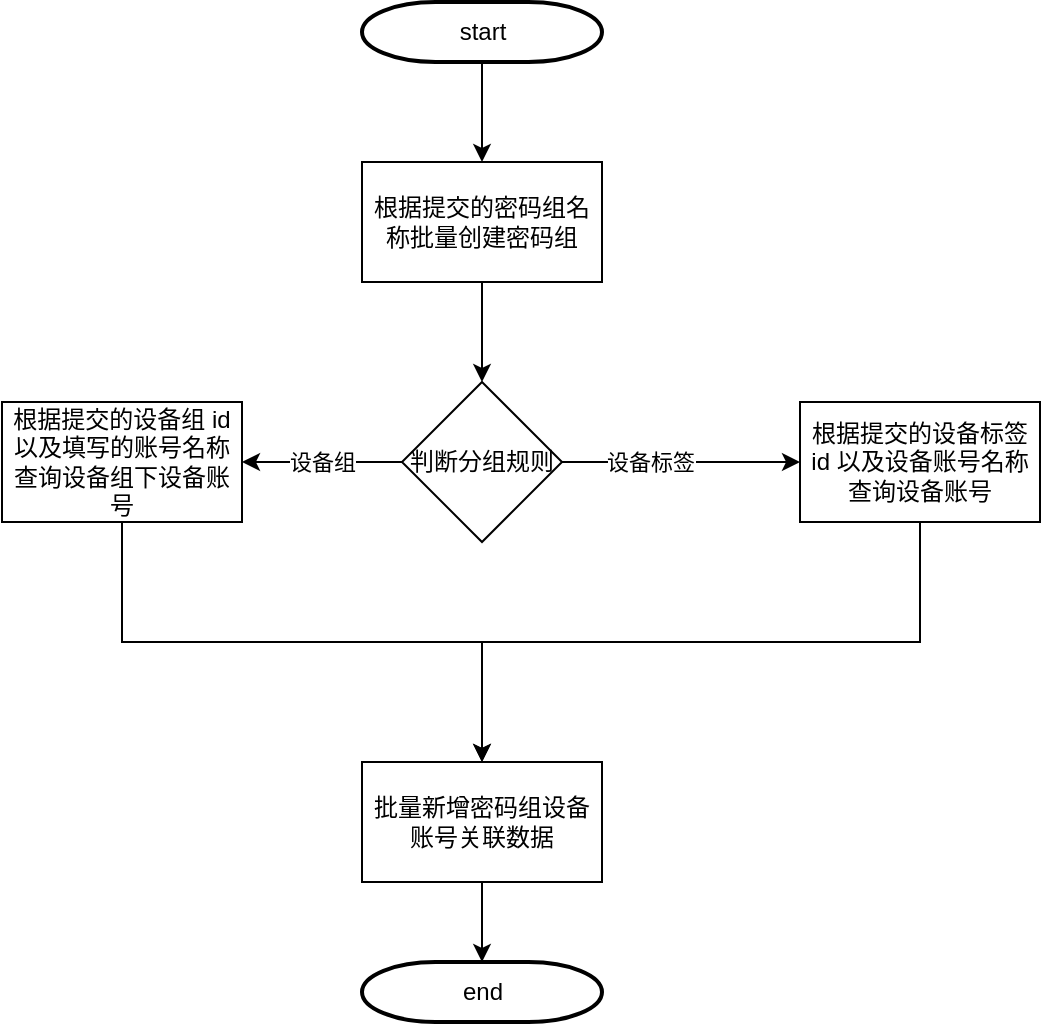 <mxfile version="20.3.0" type="github">
  <diagram id="6a731a19-8d31-9384-78a2-239565b7b9f0" name="Page-1">
    <mxGraphModel dx="1426" dy="769" grid="1" gridSize="10" guides="1" tooltips="1" connect="1" arrows="1" fold="1" page="1" pageScale="1" pageWidth="1169" pageHeight="827" background="none" math="0" shadow="0">
      <root>
        <mxCell id="0" />
        <mxCell id="1" parent="0" />
        <mxCell id="Tmdwd9rkF0NVWTkqyMIO-68" value="" style="edgeStyle=orthogonalEdgeStyle;rounded=0;orthogonalLoop=1;jettySize=auto;html=1;" edge="1" parent="1" source="2" target="Tmdwd9rkF0NVWTkqyMIO-57">
          <mxGeometry relative="1" as="geometry" />
        </mxCell>
        <mxCell id="2" value="start" style="shape=mxgraph.flowchart.terminator;strokeWidth=2;gradientColor=none;gradientDirection=north;fontStyle=0;html=1;" parent="1" vertex="1">
          <mxGeometry x="260" y="40" width="120" height="30" as="geometry" />
        </mxCell>
        <mxCell id="Tmdwd9rkF0NVWTkqyMIO-60" value="" style="edgeStyle=orthogonalEdgeStyle;rounded=0;orthogonalLoop=1;jettySize=auto;html=1;entryX=0;entryY=0.5;entryDx=0;entryDy=0;" edge="1" parent="1" source="Tmdwd9rkF0NVWTkqyMIO-55" target="Tmdwd9rkF0NVWTkqyMIO-71">
          <mxGeometry relative="1" as="geometry">
            <mxPoint x="480" y="210" as="targetPoint" />
            <Array as="points" />
          </mxGeometry>
        </mxCell>
        <mxCell id="Tmdwd9rkF0NVWTkqyMIO-61" value="设备标签" style="edgeLabel;html=1;align=center;verticalAlign=middle;resizable=0;points=[];" vertex="1" connectable="0" parent="Tmdwd9rkF0NVWTkqyMIO-60">
          <mxGeometry x="-0.267" y="-1" relative="1" as="geometry">
            <mxPoint y="-1" as="offset" />
          </mxGeometry>
        </mxCell>
        <mxCell id="Tmdwd9rkF0NVWTkqyMIO-70" value="设备组" style="edgeStyle=orthogonalEdgeStyle;rounded=0;orthogonalLoop=1;jettySize=auto;html=1;" edge="1" parent="1" source="Tmdwd9rkF0NVWTkqyMIO-55" target="Tmdwd9rkF0NVWTkqyMIO-62">
          <mxGeometry relative="1" as="geometry" />
        </mxCell>
        <mxCell id="Tmdwd9rkF0NVWTkqyMIO-55" value="判断分组规则" style="rhombus;whiteSpace=wrap;html=1;" vertex="1" parent="1">
          <mxGeometry x="280" y="230" width="80" height="80" as="geometry" />
        </mxCell>
        <mxCell id="Tmdwd9rkF0NVWTkqyMIO-69" value="" style="edgeStyle=orthogonalEdgeStyle;rounded=0;orthogonalLoop=1;jettySize=auto;html=1;" edge="1" parent="1" source="Tmdwd9rkF0NVWTkqyMIO-57" target="Tmdwd9rkF0NVWTkqyMIO-55">
          <mxGeometry relative="1" as="geometry" />
        </mxCell>
        <mxCell id="Tmdwd9rkF0NVWTkqyMIO-57" value="根据提交的密码组名称批量创建密码组" style="whiteSpace=wrap;html=1;" vertex="1" parent="1">
          <mxGeometry x="260" y="120" width="120" height="60" as="geometry" />
        </mxCell>
        <mxCell id="Tmdwd9rkF0NVWTkqyMIO-65" value="" style="edgeStyle=orthogonalEdgeStyle;rounded=0;orthogonalLoop=1;jettySize=auto;html=1;exitX=0.5;exitY=1;exitDx=0;exitDy=0;" edge="1" parent="1" source="Tmdwd9rkF0NVWTkqyMIO-62" target="Tmdwd9rkF0NVWTkqyMIO-64">
          <mxGeometry relative="1" as="geometry" />
        </mxCell>
        <mxCell id="Tmdwd9rkF0NVWTkqyMIO-62" value="根据提交的设备组 id以及填写的账号名称 查询设备组下设备账号" style="whiteSpace=wrap;html=1;" vertex="1" parent="1">
          <mxGeometry x="80" y="240" width="120" height="60" as="geometry" />
        </mxCell>
        <mxCell id="Tmdwd9rkF0NVWTkqyMIO-76" value="" style="edgeStyle=orthogonalEdgeStyle;rounded=0;orthogonalLoop=1;jettySize=auto;html=1;" edge="1" parent="1" source="Tmdwd9rkF0NVWTkqyMIO-64" target="Tmdwd9rkF0NVWTkqyMIO-75">
          <mxGeometry relative="1" as="geometry" />
        </mxCell>
        <mxCell id="Tmdwd9rkF0NVWTkqyMIO-64" value="批量新增密码组设备账号关联数据" style="whiteSpace=wrap;html=1;" vertex="1" parent="1">
          <mxGeometry x="260" y="420" width="120" height="60" as="geometry" />
        </mxCell>
        <mxCell id="Tmdwd9rkF0NVWTkqyMIO-73" value="" style="edgeStyle=orthogonalEdgeStyle;rounded=0;orthogonalLoop=1;jettySize=auto;html=1;entryX=0.5;entryY=0;entryDx=0;entryDy=0;exitX=0.5;exitY=1;exitDx=0;exitDy=0;" edge="1" parent="1" source="Tmdwd9rkF0NVWTkqyMIO-71" target="Tmdwd9rkF0NVWTkqyMIO-64">
          <mxGeometry relative="1" as="geometry">
            <mxPoint x="550" y="380" as="targetPoint" />
          </mxGeometry>
        </mxCell>
        <mxCell id="Tmdwd9rkF0NVWTkqyMIO-71" value="根据提交的设备标签 id 以及设备账号名称查询设备账号" style="rounded=0;whiteSpace=wrap;html=1;" vertex="1" parent="1">
          <mxGeometry x="479" y="240" width="120" height="60" as="geometry" />
        </mxCell>
        <mxCell id="Tmdwd9rkF0NVWTkqyMIO-75" value="end" style="shape=mxgraph.flowchart.terminator;strokeWidth=2;gradientColor=none;gradientDirection=north;fontStyle=0;html=1;" vertex="1" parent="1">
          <mxGeometry x="260" y="520" width="120" height="30" as="geometry" />
        </mxCell>
      </root>
    </mxGraphModel>
  </diagram>
</mxfile>
